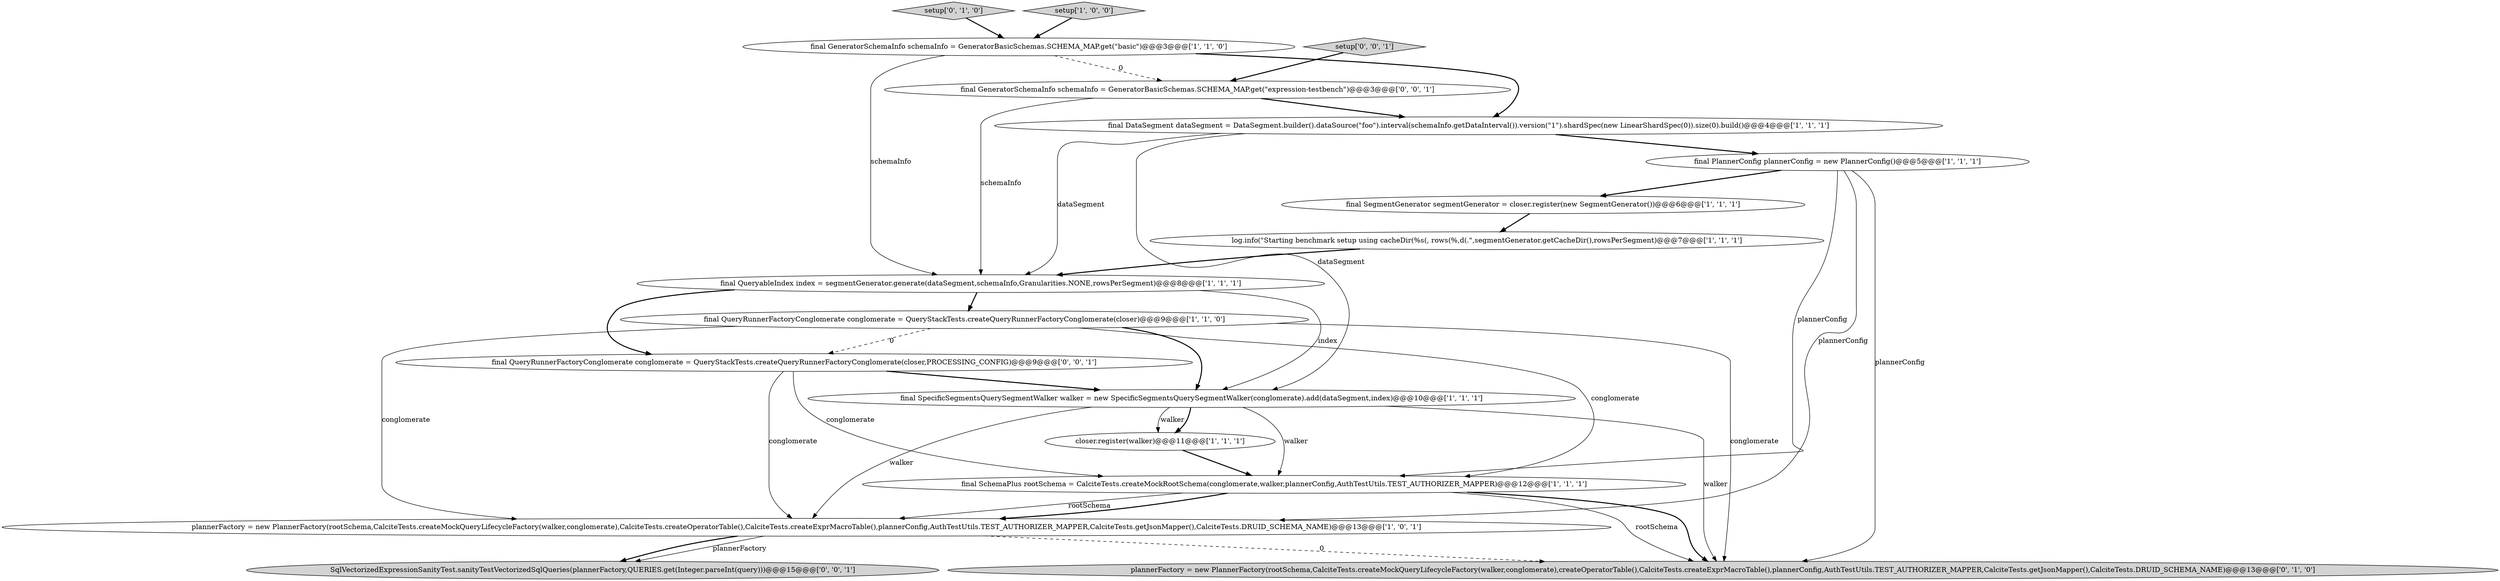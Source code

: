 digraph {
3 [style = filled, label = "plannerFactory = new PlannerFactory(rootSchema,CalciteTests.createMockQueryLifecycleFactory(walker,conglomerate),CalciteTests.createOperatorTable(),CalciteTests.createExprMacroTable(),plannerConfig,AuthTestUtils.TEST_AUTHORIZER_MAPPER,CalciteTests.getJsonMapper(),CalciteTests.DRUID_SCHEMA_NAME)@@@13@@@['1', '0', '1']", fillcolor = white, shape = ellipse image = "AAA0AAABBB1BBB"];
12 [style = filled, label = "setup['0', '1', '0']", fillcolor = lightgray, shape = diamond image = "AAA0AAABBB2BBB"];
6 [style = filled, label = "setup['1', '0', '0']", fillcolor = lightgray, shape = diamond image = "AAA0AAABBB1BBB"];
13 [style = filled, label = "plannerFactory = new PlannerFactory(rootSchema,CalciteTests.createMockQueryLifecycleFactory(walker,conglomerate),createOperatorTable(),CalciteTests.createExprMacroTable(),plannerConfig,AuthTestUtils.TEST_AUTHORIZER_MAPPER,CalciteTests.getJsonMapper(),CalciteTests.DRUID_SCHEMA_NAME)@@@13@@@['0', '1', '0']", fillcolor = lightgray, shape = ellipse image = "AAA1AAABBB2BBB"];
10 [style = filled, label = "final QueryableIndex index = segmentGenerator.generate(dataSegment,schemaInfo,Granularities.NONE,rowsPerSegment)@@@8@@@['1', '1', '1']", fillcolor = white, shape = ellipse image = "AAA0AAABBB1BBB"];
1 [style = filled, label = "final GeneratorSchemaInfo schemaInfo = GeneratorBasicSchemas.SCHEMA_MAP.get(\"basic\")@@@3@@@['1', '1', '0']", fillcolor = white, shape = ellipse image = "AAA0AAABBB1BBB"];
14 [style = filled, label = "final QueryRunnerFactoryConglomerate conglomerate = QueryStackTests.createQueryRunnerFactoryConglomerate(closer,PROCESSING_CONFIG)@@@9@@@['0', '0', '1']", fillcolor = white, shape = ellipse image = "AAA0AAABBB3BBB"];
11 [style = filled, label = "final SpecificSegmentsQuerySegmentWalker walker = new SpecificSegmentsQuerySegmentWalker(conglomerate).add(dataSegment,index)@@@10@@@['1', '1', '1']", fillcolor = white, shape = ellipse image = "AAA0AAABBB1BBB"];
7 [style = filled, label = "final DataSegment dataSegment = DataSegment.builder().dataSource(\"foo\").interval(schemaInfo.getDataInterval()).version(\"1\").shardSpec(new LinearShardSpec(0)).size(0).build()@@@4@@@['1', '1', '1']", fillcolor = white, shape = ellipse image = "AAA0AAABBB1BBB"];
9 [style = filled, label = "final QueryRunnerFactoryConglomerate conglomerate = QueryStackTests.createQueryRunnerFactoryConglomerate(closer)@@@9@@@['1', '1', '0']", fillcolor = white, shape = ellipse image = "AAA0AAABBB1BBB"];
17 [style = filled, label = "setup['0', '0', '1']", fillcolor = lightgray, shape = diamond image = "AAA0AAABBB3BBB"];
4 [style = filled, label = "log.info(\"Starting benchmark setup using cacheDir(%s(, rows(%,d(.\",segmentGenerator.getCacheDir(),rowsPerSegment)@@@7@@@['1', '1', '1']", fillcolor = white, shape = ellipse image = "AAA0AAABBB1BBB"];
5 [style = filled, label = "final SchemaPlus rootSchema = CalciteTests.createMockRootSchema(conglomerate,walker,plannerConfig,AuthTestUtils.TEST_AUTHORIZER_MAPPER)@@@12@@@['1', '1', '1']", fillcolor = white, shape = ellipse image = "AAA0AAABBB1BBB"];
8 [style = filled, label = "closer.register(walker)@@@11@@@['1', '1', '1']", fillcolor = white, shape = ellipse image = "AAA0AAABBB1BBB"];
2 [style = filled, label = "final PlannerConfig plannerConfig = new PlannerConfig()@@@5@@@['1', '1', '1']", fillcolor = white, shape = ellipse image = "AAA0AAABBB1BBB"];
16 [style = filled, label = "SqlVectorizedExpressionSanityTest.sanityTestVectorizedSqlQueries(plannerFactory,QUERIES.get(Integer.parseInt(query)))@@@15@@@['0', '0', '1']", fillcolor = lightgray, shape = ellipse image = "AAA0AAABBB3BBB"];
0 [style = filled, label = "final SegmentGenerator segmentGenerator = closer.register(new SegmentGenerator())@@@6@@@['1', '1', '1']", fillcolor = white, shape = ellipse image = "AAA0AAABBB1BBB"];
15 [style = filled, label = "final GeneratorSchemaInfo schemaInfo = GeneratorBasicSchemas.SCHEMA_MAP.get(\"expression-testbench\")@@@3@@@['0', '0', '1']", fillcolor = white, shape = ellipse image = "AAA0AAABBB3BBB"];
2->13 [style = solid, label="plannerConfig"];
2->5 [style = solid, label="plannerConfig"];
0->4 [style = bold, label=""];
9->11 [style = bold, label=""];
3->16 [style = solid, label="plannerFactory"];
8->5 [style = bold, label=""];
11->5 [style = solid, label="walker"];
11->3 [style = solid, label="walker"];
10->9 [style = bold, label=""];
2->3 [style = solid, label="plannerConfig"];
14->3 [style = solid, label="conglomerate"];
9->5 [style = solid, label="conglomerate"];
12->1 [style = bold, label=""];
10->11 [style = solid, label="index"];
15->7 [style = bold, label=""];
14->11 [style = bold, label=""];
3->13 [style = dashed, label="0"];
5->13 [style = solid, label="rootSchema"];
5->13 [style = bold, label=""];
9->13 [style = solid, label="conglomerate"];
7->11 [style = solid, label="dataSegment"];
11->8 [style = solid, label="walker"];
9->14 [style = dashed, label="0"];
17->15 [style = bold, label=""];
11->8 [style = bold, label=""];
5->3 [style = solid, label="rootSchema"];
1->10 [style = solid, label="schemaInfo"];
15->10 [style = solid, label="schemaInfo"];
1->15 [style = dashed, label="0"];
4->10 [style = bold, label=""];
2->0 [style = bold, label=""];
5->3 [style = bold, label=""];
3->16 [style = bold, label=""];
1->7 [style = bold, label=""];
7->10 [style = solid, label="dataSegment"];
14->5 [style = solid, label="conglomerate"];
6->1 [style = bold, label=""];
10->14 [style = bold, label=""];
9->3 [style = solid, label="conglomerate"];
11->13 [style = solid, label="walker"];
7->2 [style = bold, label=""];
}
